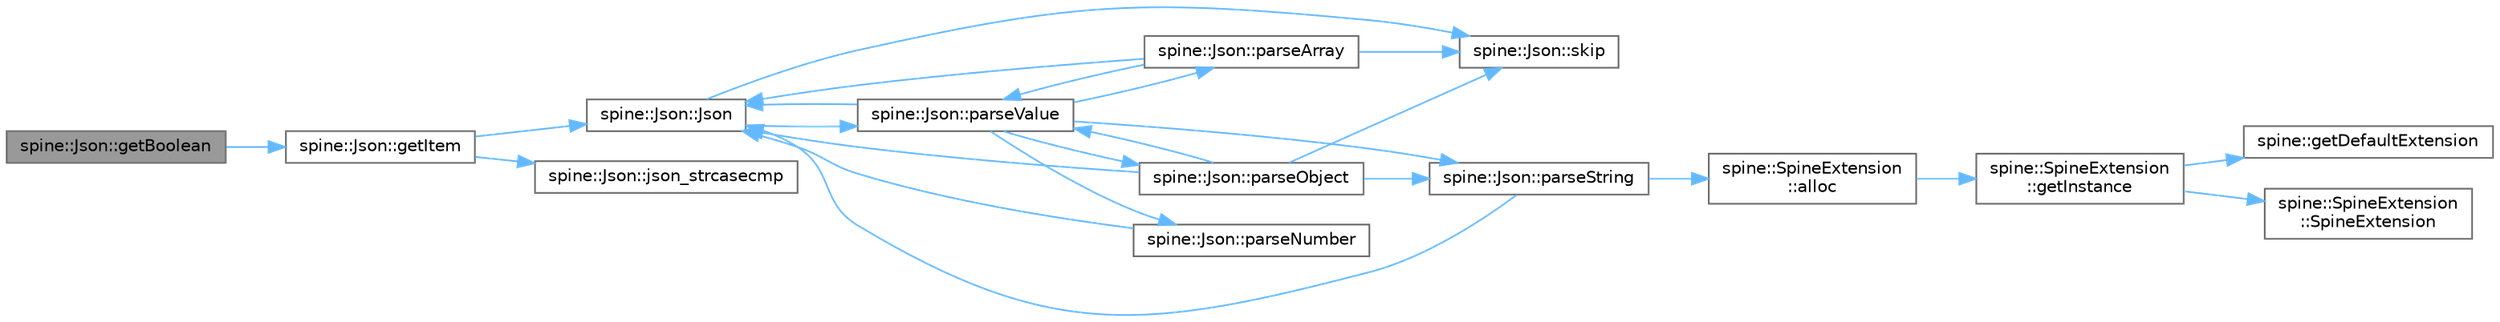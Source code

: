 digraph "spine::Json::getBoolean"
{
 // LATEX_PDF_SIZE
  bgcolor="transparent";
  edge [fontname=Helvetica,fontsize=10,labelfontname=Helvetica,labelfontsize=10];
  node [fontname=Helvetica,fontsize=10,shape=box,height=0.2,width=0.4];
  rankdir="LR";
  Node1 [id="Node000001",label="spine::Json::getBoolean",height=0.2,width=0.4,color="gray40", fillcolor="grey60", style="filled", fontcolor="black",tooltip=" "];
  Node1 -> Node2 [id="edge24_Node000001_Node000002",color="steelblue1",style="solid",tooltip=" "];
  Node2 [id="Node000002",label="spine::Json::getItem",height=0.2,width=0.4,color="grey40", fillcolor="white", style="filled",URL="$classspine_1_1_json.html#a323316bfa90a9ce81bae920f4b7c1c0d",tooltip=" "];
  Node2 -> Node3 [id="edge25_Node000002_Node000003",color="steelblue1",style="solid",tooltip=" "];
  Node3 [id="Node000003",label="spine::Json::Json",height=0.2,width=0.4,color="grey40", fillcolor="white", style="filled",URL="$classspine_1_1_json.html#a0fcb84cf9d016ce27fa37cd5ae206018",tooltip=" "];
  Node3 -> Node4 [id="edge26_Node000003_Node000004",color="steelblue1",style="solid",tooltip=" "];
  Node4 [id="Node000004",label="spine::Json::parseValue",height=0.2,width=0.4,color="grey40", fillcolor="white", style="filled",URL="$classspine_1_1_json.html#a5341c71cbacfb9afeb5f281ee37a6d2e",tooltip=" "];
  Node4 -> Node3 [id="edge27_Node000004_Node000003",color="steelblue1",style="solid",tooltip=" "];
  Node4 -> Node5 [id="edge28_Node000004_Node000005",color="steelblue1",style="solid",tooltip=" "];
  Node5 [id="Node000005",label="spine::Json::parseArray",height=0.2,width=0.4,color="grey40", fillcolor="white", style="filled",URL="$classspine_1_1_json.html#ad22172ff64de9024924600079a27f695",tooltip=" "];
  Node5 -> Node3 [id="edge29_Node000005_Node000003",color="steelblue1",style="solid",tooltip=" "];
  Node5 -> Node4 [id="edge30_Node000005_Node000004",color="steelblue1",style="solid",tooltip=" "];
  Node5 -> Node6 [id="edge31_Node000005_Node000006",color="steelblue1",style="solid",tooltip=" "];
  Node6 [id="Node000006",label="spine::Json::skip",height=0.2,width=0.4,color="grey40", fillcolor="white", style="filled",URL="$classspine_1_1_json.html#ad9a4368a8a5b5b7cdf4b376cb51a3109",tooltip=" "];
  Node4 -> Node7 [id="edge32_Node000004_Node000007",color="steelblue1",style="solid",tooltip=" "];
  Node7 [id="Node000007",label="spine::Json::parseNumber",height=0.2,width=0.4,color="grey40", fillcolor="white", style="filled",URL="$classspine_1_1_json.html#ae8d9adf0143d0d9074678b0e7c610d89",tooltip=" "];
  Node7 -> Node3 [id="edge33_Node000007_Node000003",color="steelblue1",style="solid",tooltip=" "];
  Node4 -> Node8 [id="edge34_Node000004_Node000008",color="steelblue1",style="solid",tooltip=" "];
  Node8 [id="Node000008",label="spine::Json::parseObject",height=0.2,width=0.4,color="grey40", fillcolor="white", style="filled",URL="$classspine_1_1_json.html#a107254e0c570ce0526c417917210e77f",tooltip=" "];
  Node8 -> Node3 [id="edge35_Node000008_Node000003",color="steelblue1",style="solid",tooltip=" "];
  Node8 -> Node9 [id="edge36_Node000008_Node000009",color="steelblue1",style="solid",tooltip=" "];
  Node9 [id="Node000009",label="spine::Json::parseString",height=0.2,width=0.4,color="grey40", fillcolor="white", style="filled",URL="$classspine_1_1_json.html#abe542f18a9826bf7532b102e2ad4fd3c",tooltip=" "];
  Node9 -> Node10 [id="edge37_Node000009_Node000010",color="steelblue1",style="solid",tooltip=" "];
  Node10 [id="Node000010",label="spine::SpineExtension\l::alloc",height=0.2,width=0.4,color="grey40", fillcolor="white", style="filled",URL="$classspine_1_1_spine_extension.html#a220903a1a9a94bb1d9719f192ff5a469",tooltip=" "];
  Node10 -> Node11 [id="edge38_Node000010_Node000011",color="steelblue1",style="solid",tooltip=" "];
  Node11 [id="Node000011",label="spine::SpineExtension\l::getInstance",height=0.2,width=0.4,color="grey40", fillcolor="white", style="filled",URL="$classspine_1_1_spine_extension.html#ab60f2a37a933de36919feea9a33de55b",tooltip=" "];
  Node11 -> Node12 [id="edge39_Node000011_Node000012",color="steelblue1",style="solid",tooltip=" "];
  Node12 [id="Node000012",label="spine::getDefaultExtension",height=0.2,width=0.4,color="grey40", fillcolor="white", style="filled",URL="$namespacespine.html#a24f615f096f30200fe83c7a9cc811f75",tooltip=" "];
  Node11 -> Node13 [id="edge40_Node000011_Node000013",color="steelblue1",style="solid",tooltip=" "];
  Node13 [id="Node000013",label="spine::SpineExtension\l::SpineExtension",height=0.2,width=0.4,color="grey40", fillcolor="white", style="filled",URL="$classspine_1_1_spine_extension.html#ae8793479e170e386fa72946ca48758ab",tooltip=" "];
  Node9 -> Node3 [id="edge41_Node000009_Node000003",color="steelblue1",style="solid",tooltip=" "];
  Node8 -> Node4 [id="edge42_Node000008_Node000004",color="steelblue1",style="solid",tooltip=" "];
  Node8 -> Node6 [id="edge43_Node000008_Node000006",color="steelblue1",style="solid",tooltip=" "];
  Node4 -> Node9 [id="edge44_Node000004_Node000009",color="steelblue1",style="solid",tooltip=" "];
  Node3 -> Node6 [id="edge45_Node000003_Node000006",color="steelblue1",style="solid",tooltip=" "];
  Node2 -> Node14 [id="edge46_Node000002_Node000014",color="steelblue1",style="solid",tooltip=" "];
  Node14 [id="Node000014",label="spine::Json::json_strcasecmp",height=0.2,width=0.4,color="grey40", fillcolor="white", style="filled",URL="$classspine_1_1_json.html#ab85731235bcc9da33d6fb7f3b66a1fef",tooltip=" "];
}
